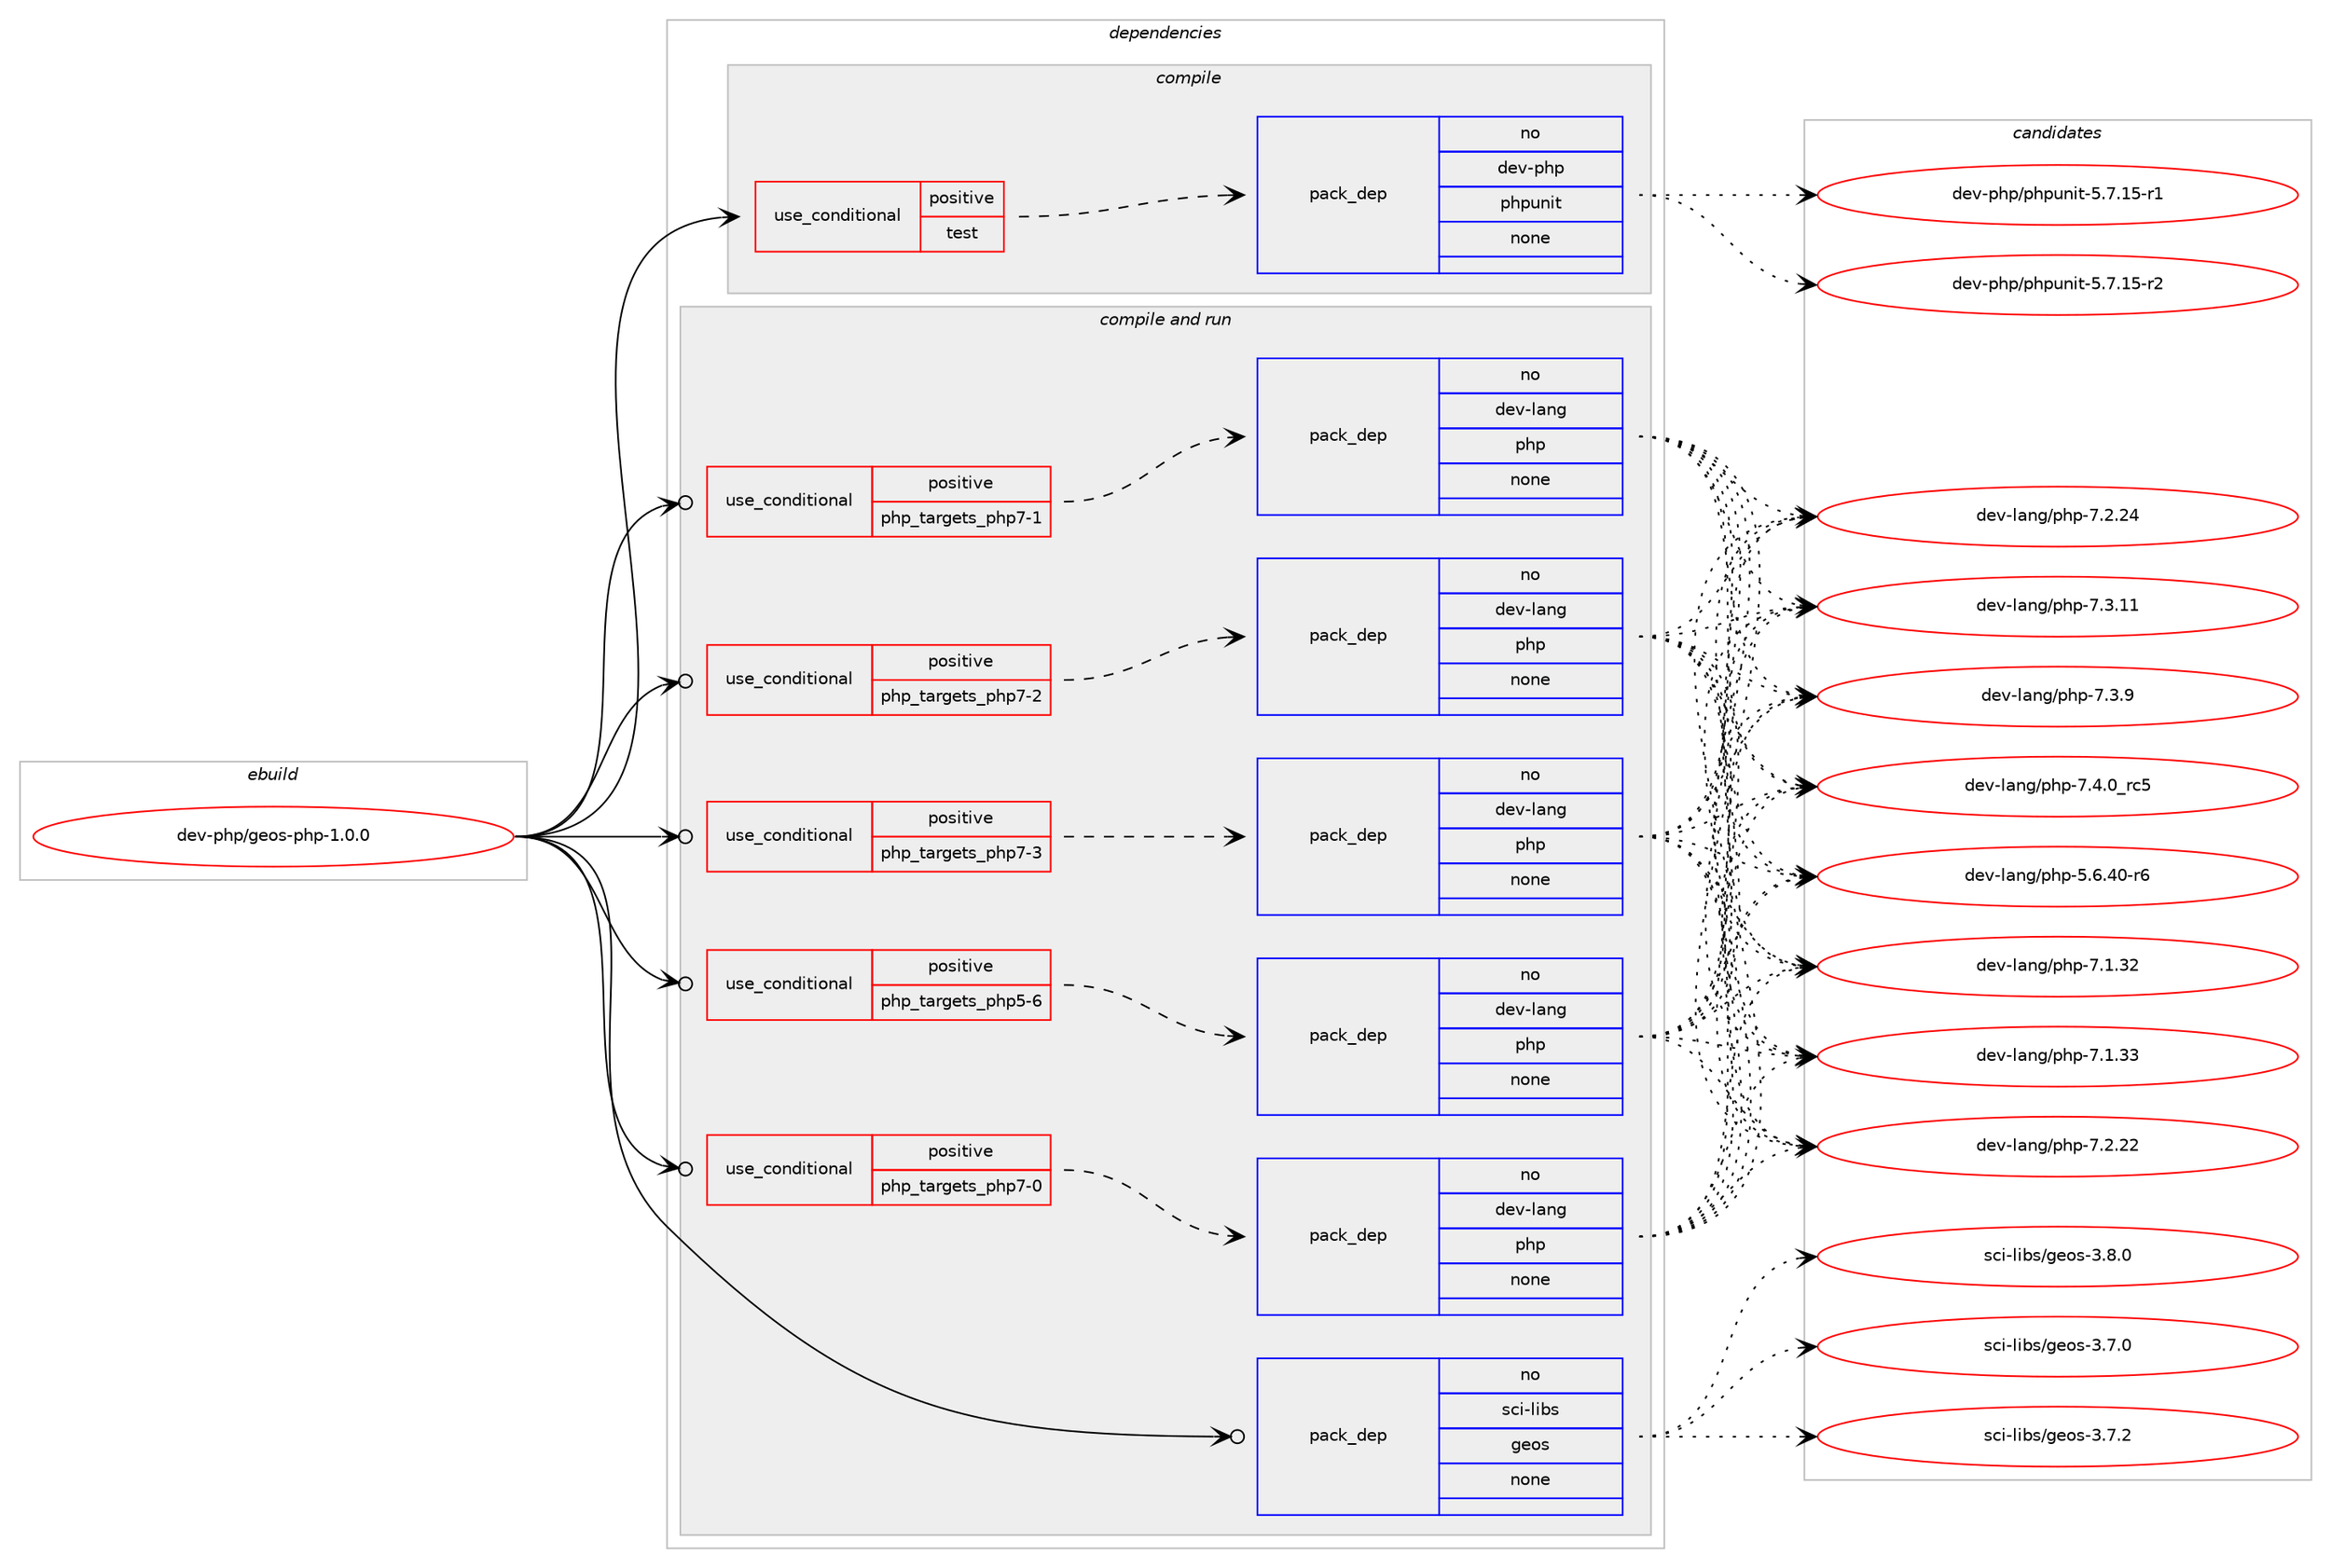 digraph prolog {

# *************
# Graph options
# *************

newrank=true;
concentrate=true;
compound=true;
graph [rankdir=LR,fontname=Helvetica,fontsize=10,ranksep=1.5];#, ranksep=2.5, nodesep=0.2];
edge  [arrowhead=vee];
node  [fontname=Helvetica,fontsize=10];

# **********
# The ebuild
# **********

subgraph cluster_leftcol {
color=gray;
rank=same;
label=<<i>ebuild</i>>;
id [label="dev-php/geos-php-1.0.0", color=red, width=4, href="../dev-php/geos-php-1.0.0.svg"];
}

# ****************
# The dependencies
# ****************

subgraph cluster_midcol {
color=gray;
label=<<i>dependencies</i>>;
subgraph cluster_compile {
fillcolor="#eeeeee";
style=filled;
label=<<i>compile</i>>;
subgraph cond134731 {
dependency589446 [label=<<TABLE BORDER="0" CELLBORDER="1" CELLSPACING="0" CELLPADDING="4"><TR><TD ROWSPAN="3" CELLPADDING="10">use_conditional</TD></TR><TR><TD>positive</TD></TR><TR><TD>test</TD></TR></TABLE>>, shape=none, color=red];
subgraph pack443044 {
dependency589447 [label=<<TABLE BORDER="0" CELLBORDER="1" CELLSPACING="0" CELLPADDING="4" WIDTH="220"><TR><TD ROWSPAN="6" CELLPADDING="30">pack_dep</TD></TR><TR><TD WIDTH="110">no</TD></TR><TR><TD>dev-php</TD></TR><TR><TD>phpunit</TD></TR><TR><TD>none</TD></TR><TR><TD></TD></TR></TABLE>>, shape=none, color=blue];
}
dependency589446:e -> dependency589447:w [weight=20,style="dashed",arrowhead="vee"];
}
id:e -> dependency589446:w [weight=20,style="solid",arrowhead="vee"];
}
subgraph cluster_compileandrun {
fillcolor="#eeeeee";
style=filled;
label=<<i>compile and run</i>>;
subgraph cond134732 {
dependency589448 [label=<<TABLE BORDER="0" CELLBORDER="1" CELLSPACING="0" CELLPADDING="4"><TR><TD ROWSPAN="3" CELLPADDING="10">use_conditional</TD></TR><TR><TD>positive</TD></TR><TR><TD>php_targets_php5-6</TD></TR></TABLE>>, shape=none, color=red];
subgraph pack443045 {
dependency589449 [label=<<TABLE BORDER="0" CELLBORDER="1" CELLSPACING="0" CELLPADDING="4" WIDTH="220"><TR><TD ROWSPAN="6" CELLPADDING="30">pack_dep</TD></TR><TR><TD WIDTH="110">no</TD></TR><TR><TD>dev-lang</TD></TR><TR><TD>php</TD></TR><TR><TD>none</TD></TR><TR><TD></TD></TR></TABLE>>, shape=none, color=blue];
}
dependency589448:e -> dependency589449:w [weight=20,style="dashed",arrowhead="vee"];
}
id:e -> dependency589448:w [weight=20,style="solid",arrowhead="odotvee"];
subgraph cond134733 {
dependency589450 [label=<<TABLE BORDER="0" CELLBORDER="1" CELLSPACING="0" CELLPADDING="4"><TR><TD ROWSPAN="3" CELLPADDING="10">use_conditional</TD></TR><TR><TD>positive</TD></TR><TR><TD>php_targets_php7-0</TD></TR></TABLE>>, shape=none, color=red];
subgraph pack443046 {
dependency589451 [label=<<TABLE BORDER="0" CELLBORDER="1" CELLSPACING="0" CELLPADDING="4" WIDTH="220"><TR><TD ROWSPAN="6" CELLPADDING="30">pack_dep</TD></TR><TR><TD WIDTH="110">no</TD></TR><TR><TD>dev-lang</TD></TR><TR><TD>php</TD></TR><TR><TD>none</TD></TR><TR><TD></TD></TR></TABLE>>, shape=none, color=blue];
}
dependency589450:e -> dependency589451:w [weight=20,style="dashed",arrowhead="vee"];
}
id:e -> dependency589450:w [weight=20,style="solid",arrowhead="odotvee"];
subgraph cond134734 {
dependency589452 [label=<<TABLE BORDER="0" CELLBORDER="1" CELLSPACING="0" CELLPADDING="4"><TR><TD ROWSPAN="3" CELLPADDING="10">use_conditional</TD></TR><TR><TD>positive</TD></TR><TR><TD>php_targets_php7-1</TD></TR></TABLE>>, shape=none, color=red];
subgraph pack443047 {
dependency589453 [label=<<TABLE BORDER="0" CELLBORDER="1" CELLSPACING="0" CELLPADDING="4" WIDTH="220"><TR><TD ROWSPAN="6" CELLPADDING="30">pack_dep</TD></TR><TR><TD WIDTH="110">no</TD></TR><TR><TD>dev-lang</TD></TR><TR><TD>php</TD></TR><TR><TD>none</TD></TR><TR><TD></TD></TR></TABLE>>, shape=none, color=blue];
}
dependency589452:e -> dependency589453:w [weight=20,style="dashed",arrowhead="vee"];
}
id:e -> dependency589452:w [weight=20,style="solid",arrowhead="odotvee"];
subgraph cond134735 {
dependency589454 [label=<<TABLE BORDER="0" CELLBORDER="1" CELLSPACING="0" CELLPADDING="4"><TR><TD ROWSPAN="3" CELLPADDING="10">use_conditional</TD></TR><TR><TD>positive</TD></TR><TR><TD>php_targets_php7-2</TD></TR></TABLE>>, shape=none, color=red];
subgraph pack443048 {
dependency589455 [label=<<TABLE BORDER="0" CELLBORDER="1" CELLSPACING="0" CELLPADDING="4" WIDTH="220"><TR><TD ROWSPAN="6" CELLPADDING="30">pack_dep</TD></TR><TR><TD WIDTH="110">no</TD></TR><TR><TD>dev-lang</TD></TR><TR><TD>php</TD></TR><TR><TD>none</TD></TR><TR><TD></TD></TR></TABLE>>, shape=none, color=blue];
}
dependency589454:e -> dependency589455:w [weight=20,style="dashed",arrowhead="vee"];
}
id:e -> dependency589454:w [weight=20,style="solid",arrowhead="odotvee"];
subgraph cond134736 {
dependency589456 [label=<<TABLE BORDER="0" CELLBORDER="1" CELLSPACING="0" CELLPADDING="4"><TR><TD ROWSPAN="3" CELLPADDING="10">use_conditional</TD></TR><TR><TD>positive</TD></TR><TR><TD>php_targets_php7-3</TD></TR></TABLE>>, shape=none, color=red];
subgraph pack443049 {
dependency589457 [label=<<TABLE BORDER="0" CELLBORDER="1" CELLSPACING="0" CELLPADDING="4" WIDTH="220"><TR><TD ROWSPAN="6" CELLPADDING="30">pack_dep</TD></TR><TR><TD WIDTH="110">no</TD></TR><TR><TD>dev-lang</TD></TR><TR><TD>php</TD></TR><TR><TD>none</TD></TR><TR><TD></TD></TR></TABLE>>, shape=none, color=blue];
}
dependency589456:e -> dependency589457:w [weight=20,style="dashed",arrowhead="vee"];
}
id:e -> dependency589456:w [weight=20,style="solid",arrowhead="odotvee"];
subgraph pack443050 {
dependency589458 [label=<<TABLE BORDER="0" CELLBORDER="1" CELLSPACING="0" CELLPADDING="4" WIDTH="220"><TR><TD ROWSPAN="6" CELLPADDING="30">pack_dep</TD></TR><TR><TD WIDTH="110">no</TD></TR><TR><TD>sci-libs</TD></TR><TR><TD>geos</TD></TR><TR><TD>none</TD></TR><TR><TD></TD></TR></TABLE>>, shape=none, color=blue];
}
id:e -> dependency589458:w [weight=20,style="solid",arrowhead="odotvee"];
}
subgraph cluster_run {
fillcolor="#eeeeee";
style=filled;
label=<<i>run</i>>;
}
}

# **************
# The candidates
# **************

subgraph cluster_choices {
rank=same;
color=gray;
label=<<i>candidates</i>>;

subgraph choice443044 {
color=black;
nodesep=1;
choice1001011184511210411247112104112117110105116455346554649534511449 [label="dev-php/phpunit-5.7.15-r1", color=red, width=4,href="../dev-php/phpunit-5.7.15-r1.svg"];
choice1001011184511210411247112104112117110105116455346554649534511450 [label="dev-php/phpunit-5.7.15-r2", color=red, width=4,href="../dev-php/phpunit-5.7.15-r2.svg"];
dependency589447:e -> choice1001011184511210411247112104112117110105116455346554649534511449:w [style=dotted,weight="100"];
dependency589447:e -> choice1001011184511210411247112104112117110105116455346554649534511450:w [style=dotted,weight="100"];
}
subgraph choice443045 {
color=black;
nodesep=1;
choice100101118451089711010347112104112455346544652484511454 [label="dev-lang/php-5.6.40-r6", color=red, width=4,href="../dev-lang/php-5.6.40-r6.svg"];
choice10010111845108971101034711210411245554649465150 [label="dev-lang/php-7.1.32", color=red, width=4,href="../dev-lang/php-7.1.32.svg"];
choice10010111845108971101034711210411245554649465151 [label="dev-lang/php-7.1.33", color=red, width=4,href="../dev-lang/php-7.1.33.svg"];
choice10010111845108971101034711210411245554650465050 [label="dev-lang/php-7.2.22", color=red, width=4,href="../dev-lang/php-7.2.22.svg"];
choice10010111845108971101034711210411245554650465052 [label="dev-lang/php-7.2.24", color=red, width=4,href="../dev-lang/php-7.2.24.svg"];
choice10010111845108971101034711210411245554651464949 [label="dev-lang/php-7.3.11", color=red, width=4,href="../dev-lang/php-7.3.11.svg"];
choice100101118451089711010347112104112455546514657 [label="dev-lang/php-7.3.9", color=red, width=4,href="../dev-lang/php-7.3.9.svg"];
choice100101118451089711010347112104112455546524648951149953 [label="dev-lang/php-7.4.0_rc5", color=red, width=4,href="../dev-lang/php-7.4.0_rc5.svg"];
dependency589449:e -> choice100101118451089711010347112104112455346544652484511454:w [style=dotted,weight="100"];
dependency589449:e -> choice10010111845108971101034711210411245554649465150:w [style=dotted,weight="100"];
dependency589449:e -> choice10010111845108971101034711210411245554649465151:w [style=dotted,weight="100"];
dependency589449:e -> choice10010111845108971101034711210411245554650465050:w [style=dotted,weight="100"];
dependency589449:e -> choice10010111845108971101034711210411245554650465052:w [style=dotted,weight="100"];
dependency589449:e -> choice10010111845108971101034711210411245554651464949:w [style=dotted,weight="100"];
dependency589449:e -> choice100101118451089711010347112104112455546514657:w [style=dotted,weight="100"];
dependency589449:e -> choice100101118451089711010347112104112455546524648951149953:w [style=dotted,weight="100"];
}
subgraph choice443046 {
color=black;
nodesep=1;
choice100101118451089711010347112104112455346544652484511454 [label="dev-lang/php-5.6.40-r6", color=red, width=4,href="../dev-lang/php-5.6.40-r6.svg"];
choice10010111845108971101034711210411245554649465150 [label="dev-lang/php-7.1.32", color=red, width=4,href="../dev-lang/php-7.1.32.svg"];
choice10010111845108971101034711210411245554649465151 [label="dev-lang/php-7.1.33", color=red, width=4,href="../dev-lang/php-7.1.33.svg"];
choice10010111845108971101034711210411245554650465050 [label="dev-lang/php-7.2.22", color=red, width=4,href="../dev-lang/php-7.2.22.svg"];
choice10010111845108971101034711210411245554650465052 [label="dev-lang/php-7.2.24", color=red, width=4,href="../dev-lang/php-7.2.24.svg"];
choice10010111845108971101034711210411245554651464949 [label="dev-lang/php-7.3.11", color=red, width=4,href="../dev-lang/php-7.3.11.svg"];
choice100101118451089711010347112104112455546514657 [label="dev-lang/php-7.3.9", color=red, width=4,href="../dev-lang/php-7.3.9.svg"];
choice100101118451089711010347112104112455546524648951149953 [label="dev-lang/php-7.4.0_rc5", color=red, width=4,href="../dev-lang/php-7.4.0_rc5.svg"];
dependency589451:e -> choice100101118451089711010347112104112455346544652484511454:w [style=dotted,weight="100"];
dependency589451:e -> choice10010111845108971101034711210411245554649465150:w [style=dotted,weight="100"];
dependency589451:e -> choice10010111845108971101034711210411245554649465151:w [style=dotted,weight="100"];
dependency589451:e -> choice10010111845108971101034711210411245554650465050:w [style=dotted,weight="100"];
dependency589451:e -> choice10010111845108971101034711210411245554650465052:w [style=dotted,weight="100"];
dependency589451:e -> choice10010111845108971101034711210411245554651464949:w [style=dotted,weight="100"];
dependency589451:e -> choice100101118451089711010347112104112455546514657:w [style=dotted,weight="100"];
dependency589451:e -> choice100101118451089711010347112104112455546524648951149953:w [style=dotted,weight="100"];
}
subgraph choice443047 {
color=black;
nodesep=1;
choice100101118451089711010347112104112455346544652484511454 [label="dev-lang/php-5.6.40-r6", color=red, width=4,href="../dev-lang/php-5.6.40-r6.svg"];
choice10010111845108971101034711210411245554649465150 [label="dev-lang/php-7.1.32", color=red, width=4,href="../dev-lang/php-7.1.32.svg"];
choice10010111845108971101034711210411245554649465151 [label="dev-lang/php-7.1.33", color=red, width=4,href="../dev-lang/php-7.1.33.svg"];
choice10010111845108971101034711210411245554650465050 [label="dev-lang/php-7.2.22", color=red, width=4,href="../dev-lang/php-7.2.22.svg"];
choice10010111845108971101034711210411245554650465052 [label="dev-lang/php-7.2.24", color=red, width=4,href="../dev-lang/php-7.2.24.svg"];
choice10010111845108971101034711210411245554651464949 [label="dev-lang/php-7.3.11", color=red, width=4,href="../dev-lang/php-7.3.11.svg"];
choice100101118451089711010347112104112455546514657 [label="dev-lang/php-7.3.9", color=red, width=4,href="../dev-lang/php-7.3.9.svg"];
choice100101118451089711010347112104112455546524648951149953 [label="dev-lang/php-7.4.0_rc5", color=red, width=4,href="../dev-lang/php-7.4.0_rc5.svg"];
dependency589453:e -> choice100101118451089711010347112104112455346544652484511454:w [style=dotted,weight="100"];
dependency589453:e -> choice10010111845108971101034711210411245554649465150:w [style=dotted,weight="100"];
dependency589453:e -> choice10010111845108971101034711210411245554649465151:w [style=dotted,weight="100"];
dependency589453:e -> choice10010111845108971101034711210411245554650465050:w [style=dotted,weight="100"];
dependency589453:e -> choice10010111845108971101034711210411245554650465052:w [style=dotted,weight="100"];
dependency589453:e -> choice10010111845108971101034711210411245554651464949:w [style=dotted,weight="100"];
dependency589453:e -> choice100101118451089711010347112104112455546514657:w [style=dotted,weight="100"];
dependency589453:e -> choice100101118451089711010347112104112455546524648951149953:w [style=dotted,weight="100"];
}
subgraph choice443048 {
color=black;
nodesep=1;
choice100101118451089711010347112104112455346544652484511454 [label="dev-lang/php-5.6.40-r6", color=red, width=4,href="../dev-lang/php-5.6.40-r6.svg"];
choice10010111845108971101034711210411245554649465150 [label="dev-lang/php-7.1.32", color=red, width=4,href="../dev-lang/php-7.1.32.svg"];
choice10010111845108971101034711210411245554649465151 [label="dev-lang/php-7.1.33", color=red, width=4,href="../dev-lang/php-7.1.33.svg"];
choice10010111845108971101034711210411245554650465050 [label="dev-lang/php-7.2.22", color=red, width=4,href="../dev-lang/php-7.2.22.svg"];
choice10010111845108971101034711210411245554650465052 [label="dev-lang/php-7.2.24", color=red, width=4,href="../dev-lang/php-7.2.24.svg"];
choice10010111845108971101034711210411245554651464949 [label="dev-lang/php-7.3.11", color=red, width=4,href="../dev-lang/php-7.3.11.svg"];
choice100101118451089711010347112104112455546514657 [label="dev-lang/php-7.3.9", color=red, width=4,href="../dev-lang/php-7.3.9.svg"];
choice100101118451089711010347112104112455546524648951149953 [label="dev-lang/php-7.4.0_rc5", color=red, width=4,href="../dev-lang/php-7.4.0_rc5.svg"];
dependency589455:e -> choice100101118451089711010347112104112455346544652484511454:w [style=dotted,weight="100"];
dependency589455:e -> choice10010111845108971101034711210411245554649465150:w [style=dotted,weight="100"];
dependency589455:e -> choice10010111845108971101034711210411245554649465151:w [style=dotted,weight="100"];
dependency589455:e -> choice10010111845108971101034711210411245554650465050:w [style=dotted,weight="100"];
dependency589455:e -> choice10010111845108971101034711210411245554650465052:w [style=dotted,weight="100"];
dependency589455:e -> choice10010111845108971101034711210411245554651464949:w [style=dotted,weight="100"];
dependency589455:e -> choice100101118451089711010347112104112455546514657:w [style=dotted,weight="100"];
dependency589455:e -> choice100101118451089711010347112104112455546524648951149953:w [style=dotted,weight="100"];
}
subgraph choice443049 {
color=black;
nodesep=1;
choice100101118451089711010347112104112455346544652484511454 [label="dev-lang/php-5.6.40-r6", color=red, width=4,href="../dev-lang/php-5.6.40-r6.svg"];
choice10010111845108971101034711210411245554649465150 [label="dev-lang/php-7.1.32", color=red, width=4,href="../dev-lang/php-7.1.32.svg"];
choice10010111845108971101034711210411245554649465151 [label="dev-lang/php-7.1.33", color=red, width=4,href="../dev-lang/php-7.1.33.svg"];
choice10010111845108971101034711210411245554650465050 [label="dev-lang/php-7.2.22", color=red, width=4,href="../dev-lang/php-7.2.22.svg"];
choice10010111845108971101034711210411245554650465052 [label="dev-lang/php-7.2.24", color=red, width=4,href="../dev-lang/php-7.2.24.svg"];
choice10010111845108971101034711210411245554651464949 [label="dev-lang/php-7.3.11", color=red, width=4,href="../dev-lang/php-7.3.11.svg"];
choice100101118451089711010347112104112455546514657 [label="dev-lang/php-7.3.9", color=red, width=4,href="../dev-lang/php-7.3.9.svg"];
choice100101118451089711010347112104112455546524648951149953 [label="dev-lang/php-7.4.0_rc5", color=red, width=4,href="../dev-lang/php-7.4.0_rc5.svg"];
dependency589457:e -> choice100101118451089711010347112104112455346544652484511454:w [style=dotted,weight="100"];
dependency589457:e -> choice10010111845108971101034711210411245554649465150:w [style=dotted,weight="100"];
dependency589457:e -> choice10010111845108971101034711210411245554649465151:w [style=dotted,weight="100"];
dependency589457:e -> choice10010111845108971101034711210411245554650465050:w [style=dotted,weight="100"];
dependency589457:e -> choice10010111845108971101034711210411245554650465052:w [style=dotted,weight="100"];
dependency589457:e -> choice10010111845108971101034711210411245554651464949:w [style=dotted,weight="100"];
dependency589457:e -> choice100101118451089711010347112104112455546514657:w [style=dotted,weight="100"];
dependency589457:e -> choice100101118451089711010347112104112455546524648951149953:w [style=dotted,weight="100"];
}
subgraph choice443050 {
color=black;
nodesep=1;
choice11599105451081059811547103101111115455146554648 [label="sci-libs/geos-3.7.0", color=red, width=4,href="../sci-libs/geos-3.7.0.svg"];
choice11599105451081059811547103101111115455146554650 [label="sci-libs/geos-3.7.2", color=red, width=4,href="../sci-libs/geos-3.7.2.svg"];
choice11599105451081059811547103101111115455146564648 [label="sci-libs/geos-3.8.0", color=red, width=4,href="../sci-libs/geos-3.8.0.svg"];
dependency589458:e -> choice11599105451081059811547103101111115455146554648:w [style=dotted,weight="100"];
dependency589458:e -> choice11599105451081059811547103101111115455146554650:w [style=dotted,weight="100"];
dependency589458:e -> choice11599105451081059811547103101111115455146564648:w [style=dotted,weight="100"];
}
}

}
